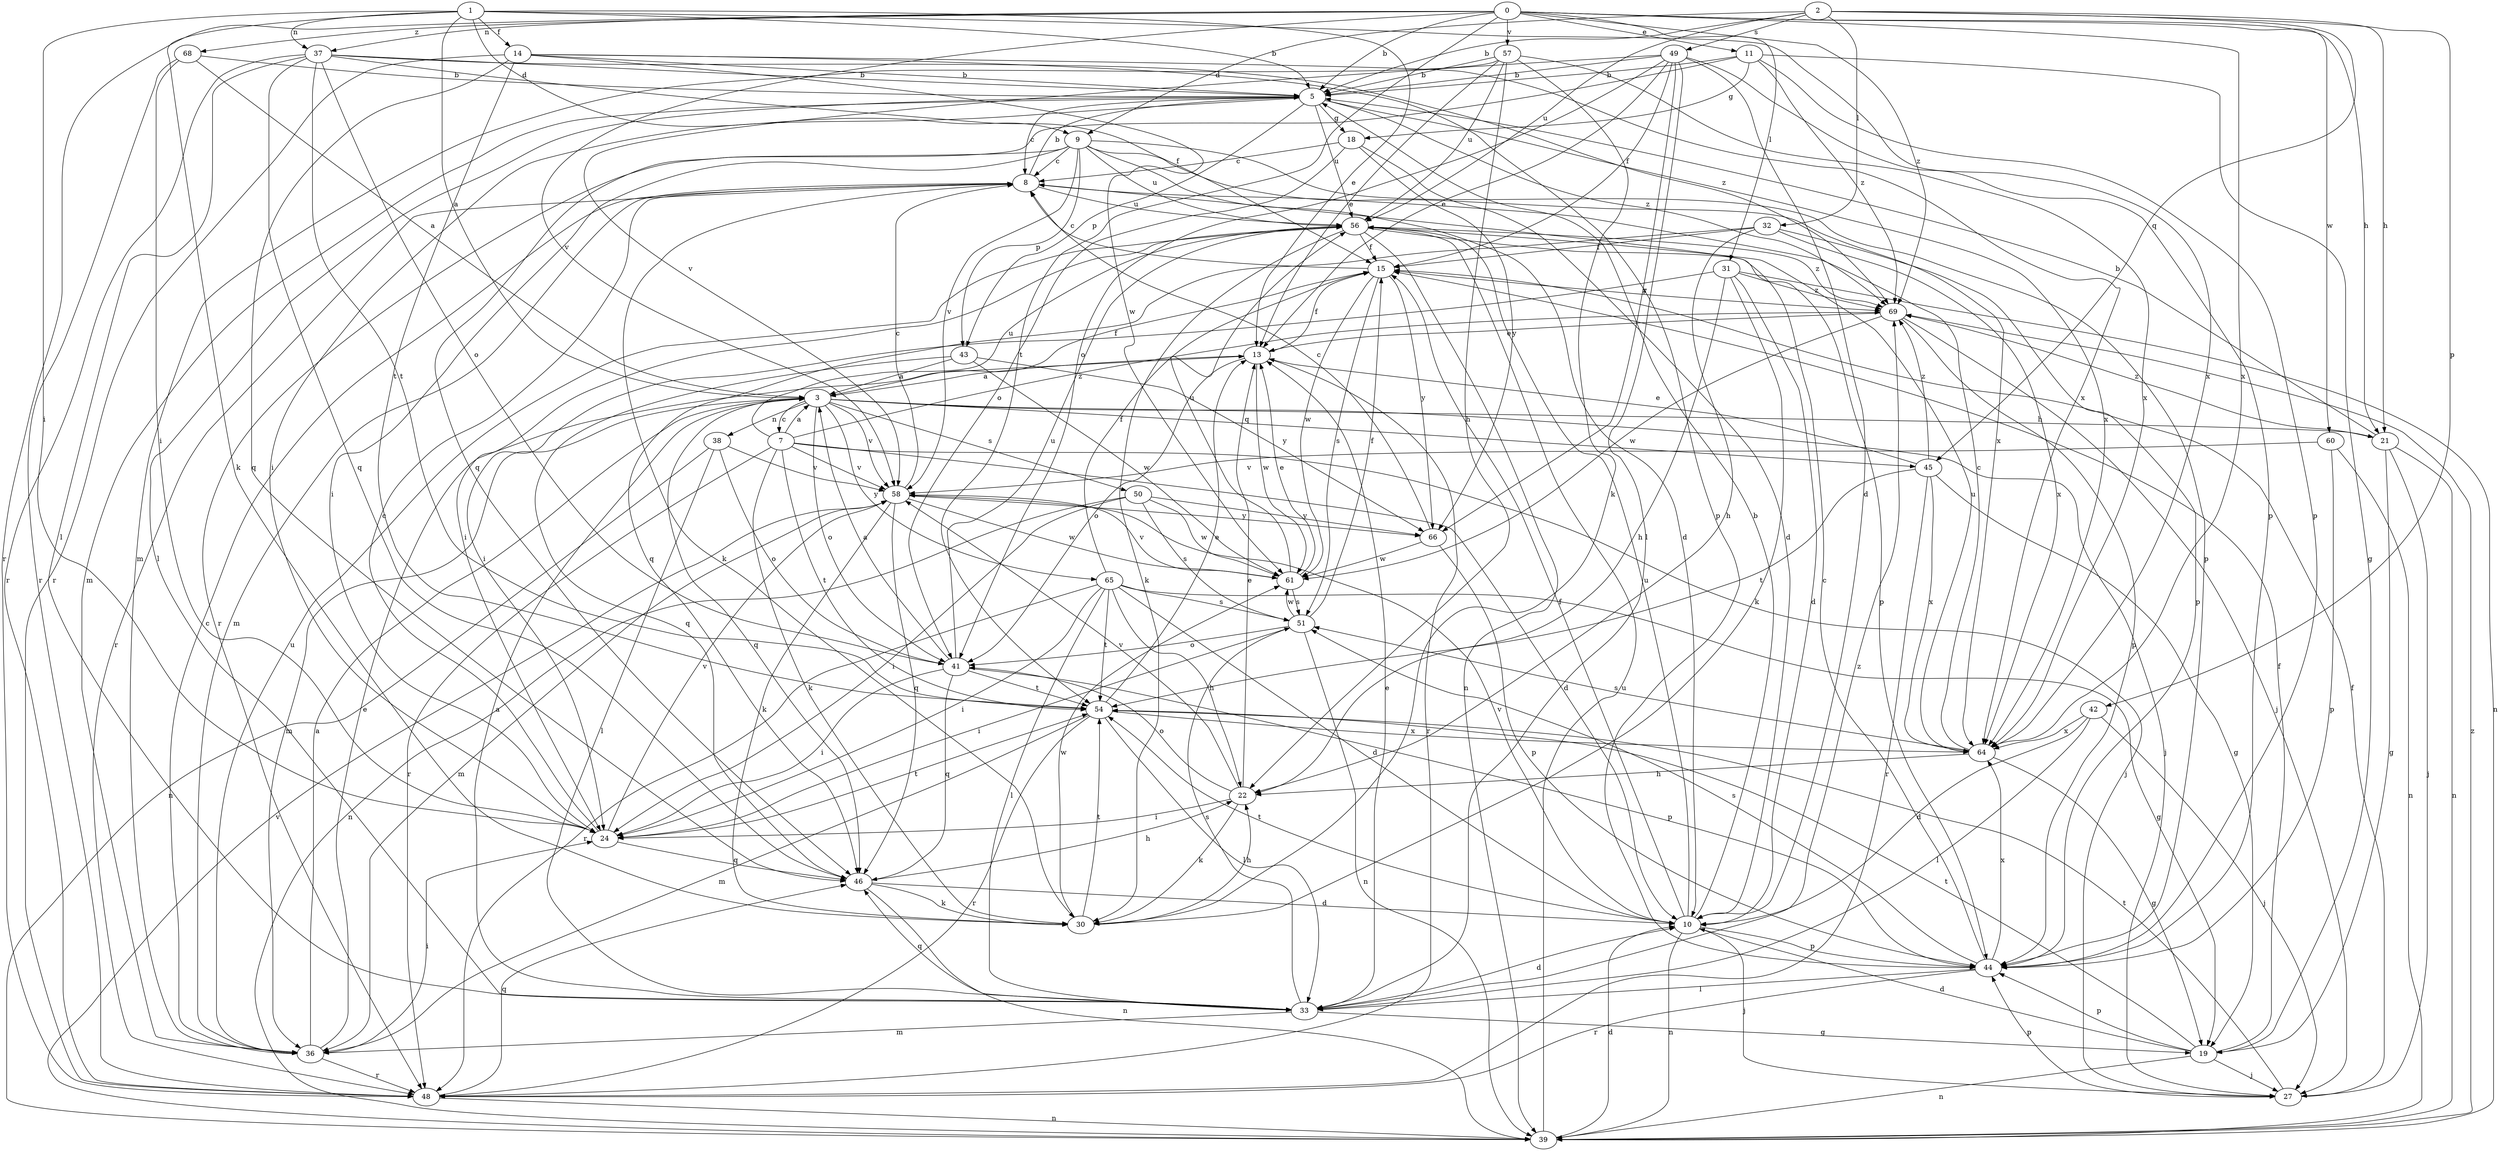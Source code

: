 strict digraph  {
0;
1;
2;
3;
5;
7;
8;
9;
10;
11;
13;
14;
15;
18;
19;
21;
22;
24;
27;
30;
31;
32;
33;
36;
37;
38;
39;
41;
42;
43;
44;
45;
46;
48;
49;
50;
51;
54;
56;
57;
58;
60;
61;
64;
65;
66;
68;
69;
0 -> 5  [label=b];
0 -> 11  [label=e];
0 -> 21  [label=h];
0 -> 31  [label=l];
0 -> 37  [label=n];
0 -> 48  [label=r];
0 -> 54  [label=t];
0 -> 57  [label=v];
0 -> 58  [label=v];
0 -> 60  [label=w];
0 -> 64  [label=x];
0 -> 68  [label=z];
0 -> 69  [label=z];
1 -> 3  [label=a];
1 -> 5  [label=b];
1 -> 9  [label=d];
1 -> 13  [label=e];
1 -> 14  [label=f];
1 -> 24  [label=i];
1 -> 30  [label=k];
1 -> 37  [label=n];
1 -> 64  [label=x];
2 -> 5  [label=b];
2 -> 9  [label=d];
2 -> 21  [label=h];
2 -> 32  [label=l];
2 -> 42  [label=p];
2 -> 45  [label=q];
2 -> 49  [label=s];
2 -> 56  [label=u];
3 -> 7  [label=c];
3 -> 15  [label=f];
3 -> 21  [label=h];
3 -> 27  [label=j];
3 -> 36  [label=m];
3 -> 38  [label=n];
3 -> 41  [label=o];
3 -> 45  [label=q];
3 -> 46  [label=q];
3 -> 50  [label=s];
3 -> 58  [label=v];
3 -> 65  [label=y];
5 -> 8  [label=c];
5 -> 18  [label=g];
5 -> 24  [label=i];
5 -> 33  [label=l];
5 -> 36  [label=m];
5 -> 43  [label=p];
5 -> 56  [label=u];
5 -> 64  [label=x];
5 -> 69  [label=z];
7 -> 3  [label=a];
7 -> 10  [label=d];
7 -> 27  [label=j];
7 -> 30  [label=k];
7 -> 48  [label=r];
7 -> 54  [label=t];
7 -> 56  [label=u];
7 -> 58  [label=v];
7 -> 69  [label=z];
8 -> 5  [label=b];
8 -> 30  [label=k];
8 -> 36  [label=m];
8 -> 48  [label=r];
8 -> 56  [label=u];
9 -> 8  [label=c];
9 -> 10  [label=d];
9 -> 24  [label=i];
9 -> 43  [label=p];
9 -> 44  [label=p];
9 -> 48  [label=r];
9 -> 56  [label=u];
9 -> 58  [label=v];
9 -> 64  [label=x];
10 -> 5  [label=b];
10 -> 15  [label=f];
10 -> 27  [label=j];
10 -> 39  [label=n];
10 -> 44  [label=p];
10 -> 54  [label=t];
10 -> 56  [label=u];
10 -> 58  [label=v];
11 -> 5  [label=b];
11 -> 18  [label=g];
11 -> 19  [label=g];
11 -> 44  [label=p];
11 -> 46  [label=q];
11 -> 69  [label=z];
13 -> 3  [label=a];
13 -> 15  [label=f];
13 -> 41  [label=o];
13 -> 48  [label=r];
13 -> 61  [label=w];
14 -> 5  [label=b];
14 -> 44  [label=p];
14 -> 46  [label=q];
14 -> 48  [label=r];
14 -> 54  [label=t];
14 -> 61  [label=w];
14 -> 64  [label=x];
15 -> 8  [label=c];
15 -> 51  [label=s];
15 -> 61  [label=w];
15 -> 66  [label=y];
15 -> 69  [label=z];
18 -> 8  [label=c];
18 -> 10  [label=d];
18 -> 41  [label=o];
18 -> 66  [label=y];
19 -> 10  [label=d];
19 -> 15  [label=f];
19 -> 27  [label=j];
19 -> 39  [label=n];
19 -> 44  [label=p];
19 -> 54  [label=t];
21 -> 5  [label=b];
21 -> 19  [label=g];
21 -> 27  [label=j];
21 -> 39  [label=n];
21 -> 69  [label=z];
22 -> 13  [label=e];
22 -> 24  [label=i];
22 -> 30  [label=k];
22 -> 41  [label=o];
22 -> 58  [label=v];
24 -> 8  [label=c];
24 -> 46  [label=q];
24 -> 54  [label=t];
24 -> 58  [label=v];
27 -> 15  [label=f];
27 -> 44  [label=p];
27 -> 54  [label=t];
30 -> 22  [label=h];
30 -> 54  [label=t];
30 -> 61  [label=w];
31 -> 10  [label=d];
31 -> 22  [label=h];
31 -> 24  [label=i];
31 -> 30  [label=k];
31 -> 39  [label=n];
31 -> 69  [label=z];
32 -> 15  [label=f];
32 -> 22  [label=h];
32 -> 44  [label=p];
32 -> 46  [label=q];
32 -> 64  [label=x];
33 -> 3  [label=a];
33 -> 10  [label=d];
33 -> 13  [label=e];
33 -> 19  [label=g];
33 -> 36  [label=m];
33 -> 46  [label=q];
33 -> 51  [label=s];
33 -> 69  [label=z];
36 -> 3  [label=a];
36 -> 8  [label=c];
36 -> 13  [label=e];
36 -> 24  [label=i];
36 -> 48  [label=r];
36 -> 56  [label=u];
37 -> 5  [label=b];
37 -> 15  [label=f];
37 -> 33  [label=l];
37 -> 41  [label=o];
37 -> 46  [label=q];
37 -> 48  [label=r];
37 -> 54  [label=t];
37 -> 69  [label=z];
38 -> 33  [label=l];
38 -> 39  [label=n];
38 -> 41  [label=o];
38 -> 58  [label=v];
39 -> 10  [label=d];
39 -> 56  [label=u];
39 -> 58  [label=v];
39 -> 69  [label=z];
41 -> 3  [label=a];
41 -> 24  [label=i];
41 -> 44  [label=p];
41 -> 46  [label=q];
41 -> 54  [label=t];
41 -> 56  [label=u];
42 -> 10  [label=d];
42 -> 27  [label=j];
42 -> 33  [label=l];
42 -> 64  [label=x];
43 -> 3  [label=a];
43 -> 46  [label=q];
43 -> 61  [label=w];
43 -> 66  [label=y];
44 -> 8  [label=c];
44 -> 33  [label=l];
44 -> 48  [label=r];
44 -> 51  [label=s];
44 -> 64  [label=x];
45 -> 13  [label=e];
45 -> 19  [label=g];
45 -> 48  [label=r];
45 -> 54  [label=t];
45 -> 64  [label=x];
45 -> 69  [label=z];
46 -> 10  [label=d];
46 -> 22  [label=h];
46 -> 30  [label=k];
46 -> 39  [label=n];
48 -> 39  [label=n];
48 -> 46  [label=q];
49 -> 5  [label=b];
49 -> 10  [label=d];
49 -> 13  [label=e];
49 -> 15  [label=f];
49 -> 33  [label=l];
49 -> 41  [label=o];
49 -> 44  [label=p];
49 -> 58  [label=v];
49 -> 66  [label=y];
50 -> 24  [label=i];
50 -> 39  [label=n];
50 -> 51  [label=s];
50 -> 61  [label=w];
50 -> 66  [label=y];
51 -> 15  [label=f];
51 -> 24  [label=i];
51 -> 39  [label=n];
51 -> 41  [label=o];
51 -> 61  [label=w];
54 -> 13  [label=e];
54 -> 33  [label=l];
54 -> 36  [label=m];
54 -> 48  [label=r];
54 -> 64  [label=x];
56 -> 15  [label=f];
56 -> 24  [label=i];
56 -> 30  [label=k];
56 -> 39  [label=n];
56 -> 44  [label=p];
56 -> 69  [label=z];
57 -> 5  [label=b];
57 -> 13  [label=e];
57 -> 22  [label=h];
57 -> 30  [label=k];
57 -> 36  [label=m];
57 -> 56  [label=u];
57 -> 64  [label=x];
58 -> 8  [label=c];
58 -> 30  [label=k];
58 -> 36  [label=m];
58 -> 46  [label=q];
58 -> 61  [label=w];
58 -> 66  [label=y];
60 -> 39  [label=n];
60 -> 44  [label=p];
60 -> 58  [label=v];
61 -> 13  [label=e];
61 -> 51  [label=s];
61 -> 56  [label=u];
61 -> 58  [label=v];
64 -> 8  [label=c];
64 -> 19  [label=g];
64 -> 22  [label=h];
64 -> 51  [label=s];
64 -> 56  [label=u];
65 -> 10  [label=d];
65 -> 15  [label=f];
65 -> 19  [label=g];
65 -> 22  [label=h];
65 -> 24  [label=i];
65 -> 33  [label=l];
65 -> 48  [label=r];
65 -> 51  [label=s];
65 -> 54  [label=t];
66 -> 8  [label=c];
66 -> 44  [label=p];
66 -> 61  [label=w];
68 -> 3  [label=a];
68 -> 5  [label=b];
68 -> 24  [label=i];
68 -> 48  [label=r];
69 -> 13  [label=e];
69 -> 27  [label=j];
69 -> 44  [label=p];
69 -> 61  [label=w];
}
